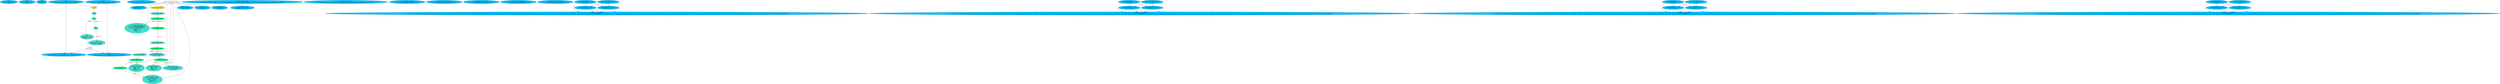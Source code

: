 digraph "" {
	node [label="\N"];
	"59:AS"	[ast="<pyverilog.vparser.ast.Assign object at 0x752b928d3fd0>",
		def_var="['EN_E']",
		fillcolor=deepskyblue,
		label="59:AS
EN_E = ~EncDec & EN;",
		statements="[]",
		style=filled,
		typ=Assign,
		use_var="['EN']"];
	"60:AS"	[ast="<pyverilog.vparser.ast.Assign object at 0x752b92ee60d0>",
		def_var="['EN_D']",
		fillcolor=deepskyblue,
		label="60:AS
EN_D = EncDec & EN;",
		statements="[]",
		style=filled,
		typ=Assign,
		use_var="['EN']"];
	"62:AS"	[ast="<pyverilog.vparser.ast.Assign object at 0x752b92ee65b0>",
		def_var="['BSY']",
		fillcolor=deepskyblue,
		label="62:AS
BSY = BSY_E;",
		statements="[]",
		style=filled,
		typ=Assign,
		use_var="['BSY_E']"];
	"64:AS"	[ast="<pyverilog.vparser.ast.Assign object at 0x752b92ee6a90>",
		def_var="['Dvld_tmp']",
		fillcolor=deepskyblue,
		label="64:AS
Dvld_tmp = Dvld_E & ~EncDec | Dvld_D & EncDec;",
		statements="[]",
		style=filled,
		typ=Assign,
		use_var="['Dvld_E', 'Dvld_D']"];
	"67:AS"	[ast="<pyverilog.vparser.ast.Assign object at 0x752b92ec90d0>",
		def_var="['Dvld']",
		fillcolor=deepskyblue,
		label="67:AS
Dvld = ((Dvld_reg == 1'b0) && (Dvld_tmp == 1'b1))? 1'b1 : 1'b0;",
		statements="[]",
		style=filled,
		typ=Assign,
		use_var="['Dvld_reg', 'Dvld_tmp']"];
	"64:AS" -> "67:AS";
	"76:AL"	[ast="<pyverilog.vparser.ast.Always object at 0x752b92f0fa00>",
		clk_sens=False,
		fillcolor=gold,
		label="76:AL",
		sens="['CLK']",
		statements="[]",
		style=filled,
		typ=Always,
		use_var="['EN', 'Dvld_tmp', 'Kvld_tmp', 'RSTn']"];
	"64:AS" -> "76:AL";
	"65:AS"	[ast="<pyverilog.vparser.ast.Assign object at 0x752b92ee6ee0>",
		def_var="['Kvld_tmp']",
		fillcolor=deepskyblue,
		label="65:AS
Kvld_tmp = Kvld_E & ~EncDec | Kvld_D & EncDec;",
		statements="[]",
		style=filled,
		typ=Assign,
		use_var="['Kvld_E', 'Kvld_D']"];
	"68:AS"	[ast="<pyverilog.vparser.ast.Assign object at 0x752b92ec95e0>",
		def_var="['Kvld']",
		fillcolor=deepskyblue,
		label="68:AS
Kvld = ((Kvld_reg == 1'b0) && (Kvld_tmp == 1'b1))? 1'b1 : 1'b0;",
		statements="[]",
		style=filled,
		typ=Assign,
		use_var="['Kvld_reg', 'Kvld_tmp']"];
	"65:AS" -> "68:AS";
	"65:AS" -> "76:AL";
	"70:AS"	[ast="<pyverilog.vparser.ast.Assign object at 0x752b92ec9880>",
		def_var="['Dout']",
		fillcolor=deepskyblue,
		label="70:AS
Dout = (EncDec == 0)? Dout_E : Dout_D;",
		statements="[]",
		style=filled,
		typ=Assign,
		use_var="['Dout_E', 'Dout_D']"];
	"76:BL"	[ast="<pyverilog.vparser.ast.Block object at 0x752b92f0f850>",
		fillcolor=turquoise,
		label="76:BL",
		statements="[]",
		style=filled,
		typ=Block];
	"76:AL" -> "76:BL"	[cond="[]",
		lineno=None];
	"77:IF"	[ast="<pyverilog.vparser.ast.IfStatement object at 0x752b92f0f670>",
		fillcolor=springgreen,
		label="77:IF",
		statements="[]",
		style=filled,
		typ=IfStatement];
	"76:BL" -> "77:IF"	[cond="[]",
		lineno=None];
	"77:BL"	[ast="<pyverilog.vparser.ast.Block object at 0x752b92f0fd30>",
		fillcolor=turquoise,
		label="77:BL
Dvld_reg <= 1'b0;
Kvld_reg <= 1'b0;",
		statements="[<pyverilog.vparser.ast.NonblockingSubstitution object at 0x752b92f0fcd0>, <pyverilog.vparser.ast.NonblockingSubstitution object \
at 0x752b92f0ff10>]",
		style=filled,
		typ=Block];
	"77:IF" -> "77:BL"	[cond="['RSTn']",
		label="(RSTn == 0)",
		lineno=77];
	"81:IF"	[ast="<pyverilog.vparser.ast.IfStatement object at 0x752b92f0feb0>",
		fillcolor=springgreen,
		label="81:IF",
		statements="[]",
		style=filled,
		typ=IfStatement];
	"77:IF" -> "81:IF"	[cond="['RSTn']",
		label="!((RSTn == 0))",
		lineno=77];
	"Leaf_76:AL"	[def_var="['Kvld_reg', 'Dvld_reg']",
		label="Leaf_76:AL"];
	"77:BL" -> "Leaf_76:AL"	[cond="[]",
		lineno=None];
	"81:BL"	[ast="<pyverilog.vparser.ast.Block object at 0x752b92f0fa60>",
		fillcolor=turquoise,
		label="81:BL
Dvld_reg <= Dvld_tmp;
Kvld_reg <= Kvld_tmp;",
		statements="[<pyverilog.vparser.ast.NonblockingSubstitution object at 0x752b92f13460>, <pyverilog.vparser.ast.NonblockingSubstitution object \
at 0x752b92f13670>]",
		style=filled,
		typ=Block];
	"81:IF" -> "81:BL"	[cond="['EN']",
		label="(EN == 1)",
		lineno=81];
	"81:BL" -> "Leaf_76:AL"	[cond="[]",
		lineno=None];
	"Leaf_76:AL" -> "67:AS";
	"Leaf_76:AL" -> "68:AS";
	"AES_TBL_ENC.249:AS"	[ast="<pyverilog.vparser.ast.Assign object at 0x752b92f70760>",
		def_var="['Kvld']",
		fillcolor=deepskyblue,
		label="AES_TBL_ENC.249:AS
Kvld = Kvldrg;",
		statements="[]",
		style=filled,
		typ=Assign,
		use_var="['Kvldrg']"];
	"AES_TBL_ENC.250:AS"	[ast="<pyverilog.vparser.ast.Assign object at 0x752b92f70910>",
		def_var="['Dvld']",
		fillcolor=deepskyblue,
		label="AES_TBL_ENC.250:AS
Dvld = Dvldrg;",
		statements="[]",
		style=filled,
		typ=Assign,
		use_var="['Dvldrg']"];
	"AES_TBL_ENC.251:AS"	[ast="<pyverilog.vparser.ast.Assign object at 0x752b92f70ac0>",
		def_var="['Dout']",
		fillcolor=deepskyblue,
		label="AES_TBL_ENC.251:AS
Dout = Drg;",
		statements="[]",
		style=filled,
		typ=Assign,
		use_var="['Drg']"];
	"AES_TBL_ENC.252:AS"	[ast="<pyverilog.vparser.ast.Assign object at 0x752b92f70c70>",
		def_var="['BSY']",
		fillcolor=deepskyblue,
		label="AES_TBL_ENC.252:AS
BSY = BSYrg;",
		statements="[]",
		style=filled,
		typ=Assign,
		use_var="['BSYrg']"];
	"AES_TBL_ENC.254:AL"	[ast="<pyverilog.vparser.ast.Always object at 0x752b92f70f10>",
		clk_sens=False,
		fillcolor=gold,
		label="AES_TBL_ENC.254:AL",
		sens="['CLK']",
		statements="[]",
		style=filled,
		typ=Always,
		use_var="['Dnext', 'EN', 'Drdy', 'RSTn', 'Krdy', 'BSYrg', 'Kin', 'Knext', 'Rrg', 'Din', 'Krg']"];
	"AES_TBL_ENC.254:BL"	[ast="<pyverilog.vparser.ast.Block object at 0x752b92f70f40>",
		fillcolor=turquoise,
		label="AES_TBL_ENC.254:BL",
		statements="[]",
		style=filled,
		typ=Block];
	"AES_TBL_ENC.254:AL" -> "AES_TBL_ENC.254:BL"	[cond="[]",
		lineno=None];
	"AES_TBL_ENC.255:IF"	[ast="<pyverilog.vparser.ast.IfStatement object at 0x752b92f6cc10>",
		fillcolor=springgreen,
		label="AES_TBL_ENC.255:IF",
		statements="[]",
		style=filled,
		typ=IfStatement];
	"AES_TBL_ENC.254:BL" -> "AES_TBL_ENC.255:IF"	[cond="[]",
		lineno=None];
	"AES_TBL_ENC.255:BL"	[ast="<pyverilog.vparser.ast.Block object at 0x752b92f70fa0>",
		fillcolor=turquoise,
		label="AES_TBL_ENC.255:BL
Krg <= 128'h0000000000000000;
KrgX <= 128'h0000000000000000;
Rrg <= 10'b0000000001;
Kvldrg <= 0;
Dvldrg <= 0;
\
BSYrg <= 0;",
		statements="[<pyverilog.vparser.ast.NonblockingSubstitution object at 0x752b92f6c400>, <pyverilog.vparser.ast.NonblockingSubstitution object \
at 0x752b92f6c640>, <pyverilog.vparser.ast.NonblockingSubstitution object at 0x752b92f6c7f0>, <pyverilog.vparser.ast.NonblockingSubstitution \
object at 0x752b92f6c9a0>, <pyverilog.vparser.ast.NonblockingSubstitution object at 0x752b92f6cb50>, <pyverilog.vparser.ast.NonblockingSubstitution \
object at 0x752b92f6cd00>]",
		style=filled,
		typ=Block];
	"AES_TBL_ENC.255:IF" -> "AES_TBL_ENC.255:BL"	[cond="['RSTn']",
		label="(RSTn == 0)",
		lineno=255];
	"AES_TBL_ENC.263:IF"	[ast="<pyverilog.vparser.ast.IfStatement object at 0x752b92f6ccd0>",
		fillcolor=springgreen,
		label="AES_TBL_ENC.263:IF",
		statements="[]",
		style=filled,
		typ=IfStatement];
	"AES_TBL_ENC.255:IF" -> "AES_TBL_ENC.263:IF"	[cond="['RSTn']",
		label="!((RSTn == 0))",
		lineno=255];
	"AES_TBL_ENC.Leaf_254:AL"	[def_var="['BSYrg', 'KrgX', 'Drg', 'Kvldrg', 'Dvldrg', 'Rrg', 'Krg']",
		label="AES_TBL_ENC.Leaf_254:AL"];
	"AES_TBL_ENC.255:BL" -> "AES_TBL_ENC.Leaf_254:AL"	[cond="[]",
		lineno=None];
	"AES_TBL_ENC.263:BL"	[ast="<pyverilog.vparser.ast.Block object at 0x752b92f6cee0>",
		fillcolor=turquoise,
		label="AES_TBL_ENC.263:BL",
		statements="[]",
		style=filled,
		typ=Block];
	"AES_TBL_ENC.263:IF" -> "AES_TBL_ENC.263:BL"	[cond="['EN']",
		label="(EN == 1)",
		lineno=263];
	"AES_TBL_ENC.264:IF"	[ast="<pyverilog.vparser.ast.IfStatement object at 0x752b92f44580>",
		fillcolor=springgreen,
		label="AES_TBL_ENC.264:IF",
		statements="[]",
		style=filled,
		typ=IfStatement];
	"AES_TBL_ENC.263:BL" -> "AES_TBL_ENC.264:IF"	[cond="[]",
		lineno=None];
	"AES_TBL_ENC.264:BL"	[ast="<pyverilog.vparser.ast.Block object at 0x752b92f44220>",
		fillcolor=turquoise,
		label="AES_TBL_ENC.264:BL",
		statements="[]",
		style=filled,
		typ=Block];
	"AES_TBL_ENC.264:IF" -> "AES_TBL_ENC.264:BL"	[cond="['BSYrg']",
		label="(BSYrg == 0)",
		lineno=264];
	"AES_TBL_ENC.279:BL"	[ast="<pyverilog.vparser.ast.Block object at 0x752b92f44e80>",
		fillcolor=turquoise,
		label="AES_TBL_ENC.279:BL
Drg <= Dnext;",
		statements="[<pyverilog.vparser.ast.NonblockingSubstitution object at 0x752b92f79880>]",
		style=filled,
		typ=Block];
	"AES_TBL_ENC.264:IF" -> "AES_TBL_ENC.279:BL"	[cond="['BSYrg']",
		label="!((BSYrg == 0))",
		lineno=264];
	"AES_TBL_ENC.265:IF"	[ast="<pyverilog.vparser.ast.IfStatement object at 0x752b92f44b20>",
		fillcolor=springgreen,
		label="AES_TBL_ENC.265:IF",
		statements="[]",
		style=filled,
		typ=IfStatement];
	"AES_TBL_ENC.264:BL" -> "AES_TBL_ENC.265:IF"	[cond="[]",
		lineno=None];
	"AES_TBL_ENC.281:IF"	[ast="<pyverilog.vparser.ast.IfStatement object at 0x752b92f50640>",
		fillcolor=springgreen,
		label="AES_TBL_ENC.281:IF",
		statements="[]",
		style=filled,
		typ=IfStatement];
	"AES_TBL_ENC.279:BL" -> "AES_TBL_ENC.281:IF"	[cond="[]",
		lineno=None];
	"AES_TBL_ENC.281:BL"	[ast="<pyverilog.vparser.ast.Block object at 0x752b92f444c0>",
		fillcolor=turquoise,
		label="AES_TBL_ENC.281:BL
KrgX <= Krg;
Dvldrg <= 1;
BSYrg <= 0;",
		statements="[<pyverilog.vparser.ast.NonblockingSubstitution object at 0x752b92f50340>, <pyverilog.vparser.ast.NonblockingSubstitution object \
at 0x752b92f50580>, <pyverilog.vparser.ast.NonblockingSubstitution object at 0x752b92f50730>]",
		style=filled,
		typ=Block];
	"AES_TBL_ENC.281:IF" -> "AES_TBL_ENC.281:BL"	[cond="['Rrg']",
		label="(Rrg[0] == 1)",
		lineno=281];
	"AES_TBL_ENC.286:BL"	[ast="<pyverilog.vparser.ast.Block object at 0x752b92f79d30>",
		fillcolor=turquoise,
		label="AES_TBL_ENC.286:BL
Rrg <= { Rrg[8:0], Rrg[9] };
KrgX <= Knext;",
		statements="[<pyverilog.vparser.ast.NonblockingSubstitution object at 0x752b92f50c10>, <pyverilog.vparser.ast.NonblockingSubstitution object \
at 0x752b92f50c70>]",
		style=filled,
		typ=Block];
	"AES_TBL_ENC.281:IF" -> "AES_TBL_ENC.286:BL"	[cond="['Rrg']",
		label="!((Rrg[0] == 1))",
		lineno=281];
	"AES_TBL_ENC.281:BL" -> "AES_TBL_ENC.Leaf_254:AL"	[cond="[]",
		lineno=None];
	"AES_TBL_ENC.286:BL" -> "AES_TBL_ENC.Leaf_254:AL"	[cond="[]",
		lineno=None];
	"AES_TBL_ENC.265:BL"	[ast="<pyverilog.vparser.ast.Block object at 0x752b92f44c70>",
		fillcolor=turquoise,
		label="AES_TBL_ENC.265:BL
Krg <= Kin;
KrgX <= Kin;
Kvldrg <= 1;
Dvldrg <= 0;",
		statements="[<pyverilog.vparser.ast.NonblockingSubstitution object at 0x752b92f44850>, <pyverilog.vparser.ast.NonblockingSubstitution object \
at 0x752b92f44a60>, <pyverilog.vparser.ast.NonblockingSubstitution object at 0x752b92f44c10>, <pyverilog.vparser.ast.NonblockingSubstitution \
object at 0x752b92f44dc0>]",
		style=filled,
		typ=Block];
	"AES_TBL_ENC.265:IF" -> "AES_TBL_ENC.265:BL"	[cond="['Krdy']",
		label="(Krdy == 1)",
		lineno=265];
	"AES_TBL_ENC.271:IF"	[ast="<pyverilog.vparser.ast.IfStatement object at 0x752b92f44d90>",
		fillcolor=springgreen,
		label="AES_TBL_ENC.271:IF",
		statements="[]",
		style=filled,
		typ=IfStatement];
	"AES_TBL_ENC.265:IF" -> "AES_TBL_ENC.271:IF"	[cond="['Krdy']",
		label="!((Krdy == 1))",
		lineno=265];
	"AES_TBL_ENC.265:BL" -> "AES_TBL_ENC.Leaf_254:AL"	[cond="[]",
		lineno=None];
	"AES_TBL_ENC.271:BL"	[ast="<pyverilog.vparser.ast.Block object at 0x752b92f44e50>",
		fillcolor=turquoise,
		label="AES_TBL_ENC.271:BL
Rrg <= { Rrg[8:0], Rrg[9] };
KrgX <= Knext;
Drg <= Din ^ Krg;
Dvldrg <= 0;
BSYrg <= 1;",
		statements="[<pyverilog.vparser.ast.NonblockingSubstitution object at 0x752b92f79580>, <pyverilog.vparser.ast.NonblockingSubstitution object \
at 0x752b92f795e0>, <pyverilog.vparser.ast.NonblockingSubstitution object at 0x752b92f791f0>, <pyverilog.vparser.ast.NonblockingSubstitution \
object at 0x752b92f79be0>, <pyverilog.vparser.ast.NonblockingSubstitution object at 0x752b92f79d90>]",
		style=filled,
		typ=Block];
	"AES_TBL_ENC.271:IF" -> "AES_TBL_ENC.271:BL"	[cond="['Drdy']",
		label="(Drdy == 1)",
		lineno=271];
	"AES_TBL_ENC.271:BL" -> "AES_TBL_ENC.Leaf_254:AL"	[cond="[]",
		lineno=None];
	"AES_TBL_ENC.Leaf_254:AL" -> "AES_TBL_ENC.249:AS";
	"AES_TBL_ENC.Leaf_254:AL" -> "AES_TBL_ENC.250:AS";
	"AES_TBL_ENC.Leaf_254:AL" -> "AES_TBL_ENC.251:AS";
	"AES_TBL_ENC.Leaf_254:AL" -> "AES_TBL_ENC.252:AS";
	"AES_TBL_ENC.Leaf_254:AL" -> "AES_TBL_ENC.254:AL";
	"AES_TBL_ENC.EC.189:AS"	[ast="<pyverilog.vparser.ast.Assign object at 0x752b93236c70>",
		def_var="['sr']",
		fillcolor=deepskyblue,
		label="AES_TBL_ENC.EC.189:AS
sr = { sb[127:120], sb[87:80], sb[47:40], sb[7:0], sb[95:88], sb[55:48], sb[15:8], sb[103:96], sb[63:56], \
sb[23:16], sb[111:104], sb[71:64], sb[31:24], sb[119:112], sb[79:72], sb[39:32] };",
		statements="[]",
		style=filled,
		typ=Assign,
		use_var="['sb', 'sb', 'sb', 'sb', 'sb', 'sb', 'sb', 'sb', 'sb', 'sb', 'sb', 'sb', 'sb', 'sb', 'sb', 'sb']"];
	"AES_TBL_ENC.EC.199:AS"	[ast="<pyverilog.vparser.ast.Assign object at 0x752b92f824c0>",
		def_var="['do']",
		fillcolor=deepskyblue,
		label="AES_TBL_ENC.EC.199:AS
do = ((Rrg[0] == 1)? sr : mx) ^ ki;",
		statements="[]",
		style=filled,
		typ=Assign,
		use_var="['Rrg', 'sr', 'mx', 'ki']"];
	"AES_TBL_ENC.EC.189:AS" -> "AES_TBL_ENC.EC.199:AS";
	"AES_TBL_ENC.EC.217:AS"	[ast="<pyverilog.vparser.ast.Assign object at 0x752b92f5f520>",
		def_var="['ko']",
		fillcolor=deepskyblue,
		label="AES_TBL_ENC.EC.217:AS
ko = { ki[127:96] ^ { so[31:24] ^ rcon(Rrg), so[23:0] }, ki[95:64] ^ ko[127:96], ki[63:32] ^ ko[95:64], ki[\
31:0] ^ ko[63:32] };",
		statements="[]",
		style=filled,
		typ=Assign,
		use_var="['ki', 'so', 'rcon', 'Rrg', 'so', 'ki', 'ko', 'ki', 'ko', 'ki', 'ko']"];
	"AES_TBL_ENC.EC.217:AS" -> "AES_TBL_ENC.EC.217:AS";
	"AES_TBL_ENC.EC.SB3.134:AS"	[ast="<pyverilog.vparser.ast.Assign object at 0x752b93222040>",
		def_var="['y']",
		fillcolor=deepskyblue,
		label="AES_TBL_ENC.EC.SB3.134:AS
y = { S(x[31:24]), S(x[23:16]), S(x[15:8]), S(x[7:0]) };",
		statements="[]",
		style=filled,
		typ=Assign,
		use_var="['S', 'x', 'S', 'x', 'S', 'x', 'S', 'x']"];
	"AES_TBL_ENC.EC.SB2.134:AS"	[ast="<pyverilog.vparser.ast.Assign object at 0x752b93222040>",
		def_var="['y']",
		fillcolor=deepskyblue,
		label="AES_TBL_ENC.EC.SB2.134:AS
y = { S(x[31:24]), S(x[23:16]), S(x[15:8]), S(x[7:0]) };",
		statements="[]",
		style=filled,
		typ=Assign,
		use_var="['S', 'x', 'S', 'x', 'S', 'x', 'S', 'x']"];
	"AES_TBL_ENC.EC.SB1.134:AS"	[ast="<pyverilog.vparser.ast.Assign object at 0x752b93222040>",
		def_var="['y']",
		fillcolor=deepskyblue,
		label="AES_TBL_ENC.EC.SB1.134:AS
y = { S(x[31:24]), S(x[23:16]), S(x[15:8]), S(x[7:0]) };",
		statements="[]",
		style=filled,
		typ=Assign,
		use_var="['S', 'x', 'S', 'x', 'S', 'x', 'S', 'x']"];
	"AES_TBL_ENC.EC.SB0.134:AS"	[ast="<pyverilog.vparser.ast.Assign object at 0x752b93222040>",
		def_var="['y']",
		fillcolor=deepskyblue,
		label="AES_TBL_ENC.EC.SB0.134:AS
y = { S(x[31:24]), S(x[23:16]), S(x[15:8]), S(x[7:0]) };",
		statements="[]",
		style=filled,
		typ=Assign,
		use_var="['S', 'x', 'S', 'x', 'S', 'x', 'S', 'x']"];
	"AES_TBL_ENC.EC.SBK.134:AS"	[ast="<pyverilog.vparser.ast.Assign object at 0x752b93222040>",
		def_var="['y']",
		fillcolor=deepskyblue,
		label="AES_TBL_ENC.EC.SBK.134:AS
y = { S(x[31:24]), S(x[23:16]), S(x[15:8]), S(x[7:0]) };",
		statements="[]",
		style=filled,
		typ=Assign,
		use_var="['S', 'x', 'S', 'x', 'S', 'x', 'S', 'x']"];
	"AES_TBL_ENC.EC.MX3.147:AS"	[ast="<pyverilog.vparser.ast.Assign object at 0x752b93222d60>",
		def_var="['a2']",
		fillcolor=deepskyblue,
		label="AES_TBL_ENC.EC.MX3.147:AS
a2 = x[23:16];",
		statements="[]",
		style=filled,
		typ=Assign,
		use_var="['x']"];
	"AES_TBL_ENC.EC.MX3.150:AS"	[ast="<pyverilog.vparser.ast.Assign object at 0x752b93233ac0>",
		def_var="['b2']",
		fillcolor=deepskyblue,
		label="AES_TBL_ENC.EC.MX3.150:AS
b2 = a2 ^ a1;",
		statements="[]",
		style=filled,
		typ=Assign,
		use_var="['a2', 'a1']"];
	"AES_TBL_ENC.EC.MX3.147:AS" -> "AES_TBL_ENC.EC.MX3.150:AS";
	"AES_TBL_ENC.EC.MX3.151:AS"	[ast="<pyverilog.vparser.ast.Assign object at 0x752b93233e80>",
		def_var="['b0']",
		fillcolor=deepskyblue,
		label="AES_TBL_ENC.EC.MX3.151:AS
b0 = a0 ^ a3;",
		statements="[]",
		style=filled,
		typ=Assign,
		use_var="['a0', 'a3']"];
	"AES_TBL_ENC.EC.MX3.147:AS" -> "AES_TBL_ENC.EC.MX3.151:AS";
	"AES_TBL_ENC.EC.MX3.153:AS"	[ast="<pyverilog.vparser.ast.Assign object at 0x752b93242880>",
		def_var="['y']",
		fillcolor=deepskyblue,
		label="AES_TBL_ENC.EC.MX3.153:AS
y = { a2[7] ^ b1[7] ^ b3[6], a2[6] ^ b1[6] ^ b3[5], a2[5] ^ b1[5] ^ b3[4], a2[4] ^ b1[4] ^ b3[3] ^ b3[\
7], a2[3] ^ b1[3] ^ b3[2] ^ b3[7], a2[2] ^ b1[2] ^ b3[1], a2[1] ^ b1[1] ^ b3[0] ^ b3[7], a2[0] ^ b1[0] ^ b3[7], a3[7] ^ b1[7] ^ \
b2[6], a3[6] ^ b1[6] ^ b2[5], a3[5] ^ b1[5] ^ b2[4], a3[4] ^ b1[4] ^ b2[3] ^ b2[7], a3[3] ^ b1[3] ^ b2[2] ^ b2[7], a3[2] ^ b1[2] ^ \
b2[1], a3[1] ^ b1[1] ^ b2[0] ^ b2[7], a3[0] ^ b1[0] ^ b2[7], a0[7] ^ b3[7] ^ b1[6], a0[6] ^ b3[6] ^ b1[5], a0[5] ^ b3[5] ^ b1[4], \
a0[4] ^ b3[4] ^ b1[3] ^ b1[7], a0[3] ^ b3[3] ^ b1[2] ^ b1[7], a0[2] ^ b3[2] ^ b1[1], a0[1] ^ b3[1] ^ b1[0] ^ b1[7], a0[0] ^ b3[0] ^ \
b1[7], a1[7] ^ b3[7] ^ b0[6], a1[6] ^ b3[6] ^ b0[5], a1[5] ^ b3[5] ^ b0[4], a1[4] ^ b3[4] ^ b0[3] ^ b0[7], a1[3] ^ b3[3] ^ b0[2] ^ \
b0[7], a1[2] ^ b3[2] ^ b0[1], a1[1] ^ b3[1] ^ b0[0] ^ b0[7], a1[0] ^ b3[0] ^ b0[7] };",
		statements="[]",
		style=filled,
		typ=Assign,
		use_var="['a2', 'b1', 'b3', 'a2', 'b1', 'b3', 'a2', 'b1', 'b3', 'a2', 'b1', 'b3', 'b3', 'a2', 'b1', 'b3', 'b3', 'a2', 'b1', 'b3', 'a2', '\
b1', 'b3', 'b3', 'a2', 'b1', 'b3', 'a3', 'b1', 'b2', 'a3', 'b1', 'b2', 'a3', 'b1', 'b2', 'a3', 'b1', 'b2', 'b2', 'a3', 'b1', 'b2', '\
b2', 'a3', 'b1', 'b2', 'a3', 'b1', 'b2', 'b2', 'a3', 'b1', 'b2', 'a0', 'b3', 'b1', 'a0', 'b3', 'b1', 'a0', 'b3', 'b1', 'a0', 'b3', '\
b1', 'b1', 'a0', 'b3', 'b1', 'b1', 'a0', 'b3', 'b1', 'a0', 'b3', 'b1', 'b1', 'a0', 'b3', 'b1', 'a1', 'b3', 'b0', 'a1', 'b3', 'b0', '\
a1', 'b3', 'b0', 'a1', 'b3', 'b0', 'b0', 'a1', 'b3', 'b0', 'b0', 'a1', 'b3', 'b0', 'a1', 'b3', 'b0', 'b0', 'a1', 'b3', 'b0']"];
	"AES_TBL_ENC.EC.MX3.147:AS" -> "AES_TBL_ENC.EC.MX3.153:AS";
	"AES_TBL_ENC.EC.MX3.148:AS"	[ast="<pyverilog.vparser.ast.Assign object at 0x752b932332e0>",
		def_var="['a0']",
		fillcolor=deepskyblue,
		label="AES_TBL_ENC.EC.MX3.148:AS
a0 = x[7:0];",
		statements="[]",
		style=filled,
		typ=Assign,
		use_var="['x']"];
	"AES_TBL_ENC.EC.MX3.148:AS" -> "AES_TBL_ENC.EC.MX3.150:AS";
	"AES_TBL_ENC.EC.MX3.148:AS" -> "AES_TBL_ENC.EC.MX3.151:AS";
	"AES_TBL_ENC.EC.MX3.148:AS" -> "AES_TBL_ENC.EC.MX3.153:AS";
	"AES_TBL_ENC.EC.MX3.150:AS" -> "AES_TBL_ENC.EC.MX3.153:AS";
	"AES_TBL_ENC.EC.MX3.151:AS" -> "AES_TBL_ENC.EC.MX3.153:AS";
	"AES_TBL_ENC.EC.MX2.147:AS"	[ast="<pyverilog.vparser.ast.Assign object at 0x752b93222d60>",
		def_var="['a2']",
		fillcolor=deepskyblue,
		label="AES_TBL_ENC.EC.MX2.147:AS
a2 = x[23:16];",
		statements="[]",
		style=filled,
		typ=Assign,
		use_var="['x']"];
	"AES_TBL_ENC.EC.MX2.150:AS"	[ast="<pyverilog.vparser.ast.Assign object at 0x752b93233ac0>",
		def_var="['b2']",
		fillcolor=deepskyblue,
		label="AES_TBL_ENC.EC.MX2.150:AS
b2 = a2 ^ a1;",
		statements="[]",
		style=filled,
		typ=Assign,
		use_var="['a2', 'a1']"];
	"AES_TBL_ENC.EC.MX2.147:AS" -> "AES_TBL_ENC.EC.MX2.150:AS";
	"AES_TBL_ENC.EC.MX2.151:AS"	[ast="<pyverilog.vparser.ast.Assign object at 0x752b93233e80>",
		def_var="['b0']",
		fillcolor=deepskyblue,
		label="AES_TBL_ENC.EC.MX2.151:AS
b0 = a0 ^ a3;",
		statements="[]",
		style=filled,
		typ=Assign,
		use_var="['a0', 'a3']"];
	"AES_TBL_ENC.EC.MX2.147:AS" -> "AES_TBL_ENC.EC.MX2.151:AS";
	"AES_TBL_ENC.EC.MX2.153:AS"	[ast="<pyverilog.vparser.ast.Assign object at 0x752b93242880>",
		def_var="['y']",
		fillcolor=deepskyblue,
		label="AES_TBL_ENC.EC.MX2.153:AS
y = { a2[7] ^ b1[7] ^ b3[6], a2[6] ^ b1[6] ^ b3[5], a2[5] ^ b1[5] ^ b3[4], a2[4] ^ b1[4] ^ b3[3] ^ b3[\
7], a2[3] ^ b1[3] ^ b3[2] ^ b3[7], a2[2] ^ b1[2] ^ b3[1], a2[1] ^ b1[1] ^ b3[0] ^ b3[7], a2[0] ^ b1[0] ^ b3[7], a3[7] ^ b1[7] ^ \
b2[6], a3[6] ^ b1[6] ^ b2[5], a3[5] ^ b1[5] ^ b2[4], a3[4] ^ b1[4] ^ b2[3] ^ b2[7], a3[3] ^ b1[3] ^ b2[2] ^ b2[7], a3[2] ^ b1[2] ^ \
b2[1], a3[1] ^ b1[1] ^ b2[0] ^ b2[7], a3[0] ^ b1[0] ^ b2[7], a0[7] ^ b3[7] ^ b1[6], a0[6] ^ b3[6] ^ b1[5], a0[5] ^ b3[5] ^ b1[4], \
a0[4] ^ b3[4] ^ b1[3] ^ b1[7], a0[3] ^ b3[3] ^ b1[2] ^ b1[7], a0[2] ^ b3[2] ^ b1[1], a0[1] ^ b3[1] ^ b1[0] ^ b1[7], a0[0] ^ b3[0] ^ \
b1[7], a1[7] ^ b3[7] ^ b0[6], a1[6] ^ b3[6] ^ b0[5], a1[5] ^ b3[5] ^ b0[4], a1[4] ^ b3[4] ^ b0[3] ^ b0[7], a1[3] ^ b3[3] ^ b0[2] ^ \
b0[7], a1[2] ^ b3[2] ^ b0[1], a1[1] ^ b3[1] ^ b0[0] ^ b0[7], a1[0] ^ b3[0] ^ b0[7] };",
		statements="[]",
		style=filled,
		typ=Assign,
		use_var="['a2', 'b1', 'b3', 'a2', 'b1', 'b3', 'a2', 'b1', 'b3', 'a2', 'b1', 'b3', 'b3', 'a2', 'b1', 'b3', 'b3', 'a2', 'b1', 'b3', 'a2', '\
b1', 'b3', 'b3', 'a2', 'b1', 'b3', 'a3', 'b1', 'b2', 'a3', 'b1', 'b2', 'a3', 'b1', 'b2', 'a3', 'b1', 'b2', 'b2', 'a3', 'b1', 'b2', '\
b2', 'a3', 'b1', 'b2', 'a3', 'b1', 'b2', 'b2', 'a3', 'b1', 'b2', 'a0', 'b3', 'b1', 'a0', 'b3', 'b1', 'a0', 'b3', 'b1', 'a0', 'b3', '\
b1', 'b1', 'a0', 'b3', 'b1', 'b1', 'a0', 'b3', 'b1', 'a0', 'b3', 'b1', 'b1', 'a0', 'b3', 'b1', 'a1', 'b3', 'b0', 'a1', 'b3', 'b0', '\
a1', 'b3', 'b0', 'a1', 'b3', 'b0', 'b0', 'a1', 'b3', 'b0', 'b0', 'a1', 'b3', 'b0', 'a1', 'b3', 'b0', 'b0', 'a1', 'b3', 'b0']"];
	"AES_TBL_ENC.EC.MX2.147:AS" -> "AES_TBL_ENC.EC.MX2.153:AS";
	"AES_TBL_ENC.EC.MX2.148:AS"	[ast="<pyverilog.vparser.ast.Assign object at 0x752b932332e0>",
		def_var="['a0']",
		fillcolor=deepskyblue,
		label="AES_TBL_ENC.EC.MX2.148:AS
a0 = x[7:0];",
		statements="[]",
		style=filled,
		typ=Assign,
		use_var="['x']"];
	"AES_TBL_ENC.EC.MX2.148:AS" -> "AES_TBL_ENC.EC.MX2.150:AS";
	"AES_TBL_ENC.EC.MX2.148:AS" -> "AES_TBL_ENC.EC.MX2.151:AS";
	"AES_TBL_ENC.EC.MX2.148:AS" -> "AES_TBL_ENC.EC.MX2.153:AS";
	"AES_TBL_ENC.EC.MX2.150:AS" -> "AES_TBL_ENC.EC.MX2.153:AS";
	"AES_TBL_ENC.EC.MX2.151:AS" -> "AES_TBL_ENC.EC.MX2.153:AS";
	"AES_TBL_ENC.EC.MX1.147:AS"	[ast="<pyverilog.vparser.ast.Assign object at 0x752b93222d60>",
		def_var="['a2']",
		fillcolor=deepskyblue,
		label="AES_TBL_ENC.EC.MX1.147:AS
a2 = x[23:16];",
		statements="[]",
		style=filled,
		typ=Assign,
		use_var="['x']"];
	"AES_TBL_ENC.EC.MX1.150:AS"	[ast="<pyverilog.vparser.ast.Assign object at 0x752b93233ac0>",
		def_var="['b2']",
		fillcolor=deepskyblue,
		label="AES_TBL_ENC.EC.MX1.150:AS
b2 = a2 ^ a1;",
		statements="[]",
		style=filled,
		typ=Assign,
		use_var="['a2', 'a1']"];
	"AES_TBL_ENC.EC.MX1.147:AS" -> "AES_TBL_ENC.EC.MX1.150:AS";
	"AES_TBL_ENC.EC.MX1.151:AS"	[ast="<pyverilog.vparser.ast.Assign object at 0x752b93233e80>",
		def_var="['b0']",
		fillcolor=deepskyblue,
		label="AES_TBL_ENC.EC.MX1.151:AS
b0 = a0 ^ a3;",
		statements="[]",
		style=filled,
		typ=Assign,
		use_var="['a0', 'a3']"];
	"AES_TBL_ENC.EC.MX1.147:AS" -> "AES_TBL_ENC.EC.MX1.151:AS";
	"AES_TBL_ENC.EC.MX1.153:AS"	[ast="<pyverilog.vparser.ast.Assign object at 0x752b93242880>",
		def_var="['y']",
		fillcolor=deepskyblue,
		label="AES_TBL_ENC.EC.MX1.153:AS
y = { a2[7] ^ b1[7] ^ b3[6], a2[6] ^ b1[6] ^ b3[5], a2[5] ^ b1[5] ^ b3[4], a2[4] ^ b1[4] ^ b3[3] ^ b3[\
7], a2[3] ^ b1[3] ^ b3[2] ^ b3[7], a2[2] ^ b1[2] ^ b3[1], a2[1] ^ b1[1] ^ b3[0] ^ b3[7], a2[0] ^ b1[0] ^ b3[7], a3[7] ^ b1[7] ^ \
b2[6], a3[6] ^ b1[6] ^ b2[5], a3[5] ^ b1[5] ^ b2[4], a3[4] ^ b1[4] ^ b2[3] ^ b2[7], a3[3] ^ b1[3] ^ b2[2] ^ b2[7], a3[2] ^ b1[2] ^ \
b2[1], a3[1] ^ b1[1] ^ b2[0] ^ b2[7], a3[0] ^ b1[0] ^ b2[7], a0[7] ^ b3[7] ^ b1[6], a0[6] ^ b3[6] ^ b1[5], a0[5] ^ b3[5] ^ b1[4], \
a0[4] ^ b3[4] ^ b1[3] ^ b1[7], a0[3] ^ b3[3] ^ b1[2] ^ b1[7], a0[2] ^ b3[2] ^ b1[1], a0[1] ^ b3[1] ^ b1[0] ^ b1[7], a0[0] ^ b3[0] ^ \
b1[7], a1[7] ^ b3[7] ^ b0[6], a1[6] ^ b3[6] ^ b0[5], a1[5] ^ b3[5] ^ b0[4], a1[4] ^ b3[4] ^ b0[3] ^ b0[7], a1[3] ^ b3[3] ^ b0[2] ^ \
b0[7], a1[2] ^ b3[2] ^ b0[1], a1[1] ^ b3[1] ^ b0[0] ^ b0[7], a1[0] ^ b3[0] ^ b0[7] };",
		statements="[]",
		style=filled,
		typ=Assign,
		use_var="['a2', 'b1', 'b3', 'a2', 'b1', 'b3', 'a2', 'b1', 'b3', 'a2', 'b1', 'b3', 'b3', 'a2', 'b1', 'b3', 'b3', 'a2', 'b1', 'b3', 'a2', '\
b1', 'b3', 'b3', 'a2', 'b1', 'b3', 'a3', 'b1', 'b2', 'a3', 'b1', 'b2', 'a3', 'b1', 'b2', 'a3', 'b1', 'b2', 'b2', 'a3', 'b1', 'b2', '\
b2', 'a3', 'b1', 'b2', 'a3', 'b1', 'b2', 'b2', 'a3', 'b1', 'b2', 'a0', 'b3', 'b1', 'a0', 'b3', 'b1', 'a0', 'b3', 'b1', 'a0', 'b3', '\
b1', 'b1', 'a0', 'b3', 'b1', 'b1', 'a0', 'b3', 'b1', 'a0', 'b3', 'b1', 'b1', 'a0', 'b3', 'b1', 'a1', 'b3', 'b0', 'a1', 'b3', 'b0', '\
a1', 'b3', 'b0', 'a1', 'b3', 'b0', 'b0', 'a1', 'b3', 'b0', 'b0', 'a1', 'b3', 'b0', 'a1', 'b3', 'b0', 'b0', 'a1', 'b3', 'b0']"];
	"AES_TBL_ENC.EC.MX1.147:AS" -> "AES_TBL_ENC.EC.MX1.153:AS";
	"AES_TBL_ENC.EC.MX1.148:AS"	[ast="<pyverilog.vparser.ast.Assign object at 0x752b932332e0>",
		def_var="['a0']",
		fillcolor=deepskyblue,
		label="AES_TBL_ENC.EC.MX1.148:AS
a0 = x[7:0];",
		statements="[]",
		style=filled,
		typ=Assign,
		use_var="['x']"];
	"AES_TBL_ENC.EC.MX1.148:AS" -> "AES_TBL_ENC.EC.MX1.150:AS";
	"AES_TBL_ENC.EC.MX1.148:AS" -> "AES_TBL_ENC.EC.MX1.151:AS";
	"AES_TBL_ENC.EC.MX1.148:AS" -> "AES_TBL_ENC.EC.MX1.153:AS";
	"AES_TBL_ENC.EC.MX1.150:AS" -> "AES_TBL_ENC.EC.MX1.153:AS";
	"AES_TBL_ENC.EC.MX1.151:AS" -> "AES_TBL_ENC.EC.MX1.153:AS";
	"AES_TBL_ENC.EC.MX0.147:AS"	[ast="<pyverilog.vparser.ast.Assign object at 0x752b93222d60>",
		def_var="['a2']",
		fillcolor=deepskyblue,
		label="AES_TBL_ENC.EC.MX0.147:AS
a2 = x[23:16];",
		statements="[]",
		style=filled,
		typ=Assign,
		use_var="['x']"];
	"AES_TBL_ENC.EC.MX0.150:AS"	[ast="<pyverilog.vparser.ast.Assign object at 0x752b93233ac0>",
		def_var="['b2']",
		fillcolor=deepskyblue,
		label="AES_TBL_ENC.EC.MX0.150:AS
b2 = a2 ^ a1;",
		statements="[]",
		style=filled,
		typ=Assign,
		use_var="['a2', 'a1']"];
	"AES_TBL_ENC.EC.MX0.147:AS" -> "AES_TBL_ENC.EC.MX0.150:AS";
	"AES_TBL_ENC.EC.MX0.151:AS"	[ast="<pyverilog.vparser.ast.Assign object at 0x752b93233e80>",
		def_var="['b0']",
		fillcolor=deepskyblue,
		label="AES_TBL_ENC.EC.MX0.151:AS
b0 = a0 ^ a3;",
		statements="[]",
		style=filled,
		typ=Assign,
		use_var="['a0', 'a3']"];
	"AES_TBL_ENC.EC.MX0.147:AS" -> "AES_TBL_ENC.EC.MX0.151:AS";
	"AES_TBL_ENC.EC.MX0.153:AS"	[ast="<pyverilog.vparser.ast.Assign object at 0x752b93242880>",
		def_var="['y']",
		fillcolor=deepskyblue,
		label="AES_TBL_ENC.EC.MX0.153:AS
y = { a2[7] ^ b1[7] ^ b3[6], a2[6] ^ b1[6] ^ b3[5], a2[5] ^ b1[5] ^ b3[4], a2[4] ^ b1[4] ^ b3[3] ^ b3[\
7], a2[3] ^ b1[3] ^ b3[2] ^ b3[7], a2[2] ^ b1[2] ^ b3[1], a2[1] ^ b1[1] ^ b3[0] ^ b3[7], a2[0] ^ b1[0] ^ b3[7], a3[7] ^ b1[7] ^ \
b2[6], a3[6] ^ b1[6] ^ b2[5], a3[5] ^ b1[5] ^ b2[4], a3[4] ^ b1[4] ^ b2[3] ^ b2[7], a3[3] ^ b1[3] ^ b2[2] ^ b2[7], a3[2] ^ b1[2] ^ \
b2[1], a3[1] ^ b1[1] ^ b2[0] ^ b2[7], a3[0] ^ b1[0] ^ b2[7], a0[7] ^ b3[7] ^ b1[6], a0[6] ^ b3[6] ^ b1[5], a0[5] ^ b3[5] ^ b1[4], \
a0[4] ^ b3[4] ^ b1[3] ^ b1[7], a0[3] ^ b3[3] ^ b1[2] ^ b1[7], a0[2] ^ b3[2] ^ b1[1], a0[1] ^ b3[1] ^ b1[0] ^ b1[7], a0[0] ^ b3[0] ^ \
b1[7], a1[7] ^ b3[7] ^ b0[6], a1[6] ^ b3[6] ^ b0[5], a1[5] ^ b3[5] ^ b0[4], a1[4] ^ b3[4] ^ b0[3] ^ b0[7], a1[3] ^ b3[3] ^ b0[2] ^ \
b0[7], a1[2] ^ b3[2] ^ b0[1], a1[1] ^ b3[1] ^ b0[0] ^ b0[7], a1[0] ^ b3[0] ^ b0[7] };",
		statements="[]",
		style=filled,
		typ=Assign,
		use_var="['a2', 'b1', 'b3', 'a2', 'b1', 'b3', 'a2', 'b1', 'b3', 'a2', 'b1', 'b3', 'b3', 'a2', 'b1', 'b3', 'b3', 'a2', 'b1', 'b3', 'a2', '\
b1', 'b3', 'b3', 'a2', 'b1', 'b3', 'a3', 'b1', 'b2', 'a3', 'b1', 'b2', 'a3', 'b1', 'b2', 'a3', 'b1', 'b2', 'b2', 'a3', 'b1', 'b2', '\
b2', 'a3', 'b1', 'b2', 'a3', 'b1', 'b2', 'b2', 'a3', 'b1', 'b2', 'a0', 'b3', 'b1', 'a0', 'b3', 'b1', 'a0', 'b3', 'b1', 'a0', 'b3', '\
b1', 'b1', 'a0', 'b3', 'b1', 'b1', 'a0', 'b3', 'b1', 'a0', 'b3', 'b1', 'b1', 'a0', 'b3', 'b1', 'a1', 'b3', 'b0', 'a1', 'b3', 'b0', '\
a1', 'b3', 'b0', 'a1', 'b3', 'b0', 'b0', 'a1', 'b3', 'b0', 'b0', 'a1', 'b3', 'b0', 'a1', 'b3', 'b0', 'b0', 'a1', 'b3', 'b0']"];
	"AES_TBL_ENC.EC.MX0.147:AS" -> "AES_TBL_ENC.EC.MX0.153:AS";
	"AES_TBL_ENC.EC.MX0.148:AS"	[ast="<pyverilog.vparser.ast.Assign object at 0x752b932332e0>",
		def_var="['a0']",
		fillcolor=deepskyblue,
		label="AES_TBL_ENC.EC.MX0.148:AS
a0 = x[7:0];",
		statements="[]",
		style=filled,
		typ=Assign,
		use_var="['x']"];
	"AES_TBL_ENC.EC.MX0.148:AS" -> "AES_TBL_ENC.EC.MX0.150:AS";
	"AES_TBL_ENC.EC.MX0.148:AS" -> "AES_TBL_ENC.EC.MX0.151:AS";
	"AES_TBL_ENC.EC.MX0.148:AS" -> "AES_TBL_ENC.EC.MX0.153:AS";
	"AES_TBL_ENC.EC.MX0.150:AS" -> "AES_TBL_ENC.EC.MX0.153:AS";
	"AES_TBL_ENC.EC.MX0.151:AS" -> "AES_TBL_ENC.EC.MX0.153:AS";
}
